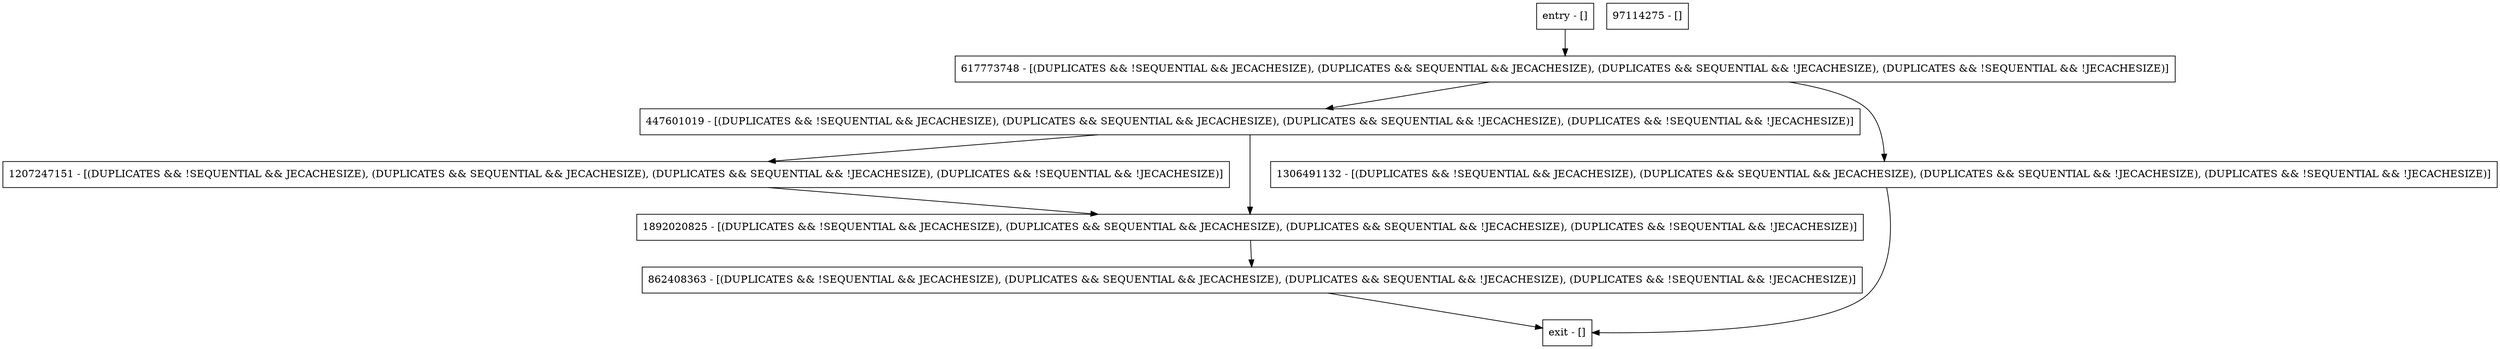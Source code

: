 digraph close {
node [shape=record];
entry [label="entry - []"];
exit [label="exit - []"];
862408363 [label="862408363 - [(DUPLICATES && !SEQUENTIAL && JECACHESIZE), (DUPLICATES && SEQUENTIAL && JECACHESIZE), (DUPLICATES && SEQUENTIAL && !JECACHESIZE), (DUPLICATES && !SEQUENTIAL && !JECACHESIZE)]"];
447601019 [label="447601019 - [(DUPLICATES && !SEQUENTIAL && JECACHESIZE), (DUPLICATES && SEQUENTIAL && JECACHESIZE), (DUPLICATES && SEQUENTIAL && !JECACHESIZE), (DUPLICATES && !SEQUENTIAL && !JECACHESIZE)]"];
1306491132 [label="1306491132 - [(DUPLICATES && !SEQUENTIAL && JECACHESIZE), (DUPLICATES && SEQUENTIAL && JECACHESIZE), (DUPLICATES && SEQUENTIAL && !JECACHESIZE), (DUPLICATES && !SEQUENTIAL && !JECACHESIZE)]"];
1207247151 [label="1207247151 - [(DUPLICATES && !SEQUENTIAL && JECACHESIZE), (DUPLICATES && SEQUENTIAL && JECACHESIZE), (DUPLICATES && SEQUENTIAL && !JECACHESIZE), (DUPLICATES && !SEQUENTIAL && !JECACHESIZE)]"];
97114275 [label="97114275 - []"];
1892020825 [label="1892020825 - [(DUPLICATES && !SEQUENTIAL && JECACHESIZE), (DUPLICATES && SEQUENTIAL && JECACHESIZE), (DUPLICATES && SEQUENTIAL && !JECACHESIZE), (DUPLICATES && !SEQUENTIAL && !JECACHESIZE)]"];
617773748 [label="617773748 - [(DUPLICATES && !SEQUENTIAL && JECACHESIZE), (DUPLICATES && SEQUENTIAL && JECACHESIZE), (DUPLICATES && SEQUENTIAL && !JECACHESIZE), (DUPLICATES && !SEQUENTIAL && !JECACHESIZE)]"];
entry;
exit;
entry -> 617773748;
862408363 -> exit;
447601019 -> 1207247151;
447601019 -> 1892020825;
1306491132 -> exit;
1207247151 -> 1892020825;
1892020825 -> 862408363;
617773748 -> 447601019;
617773748 -> 1306491132;
}
